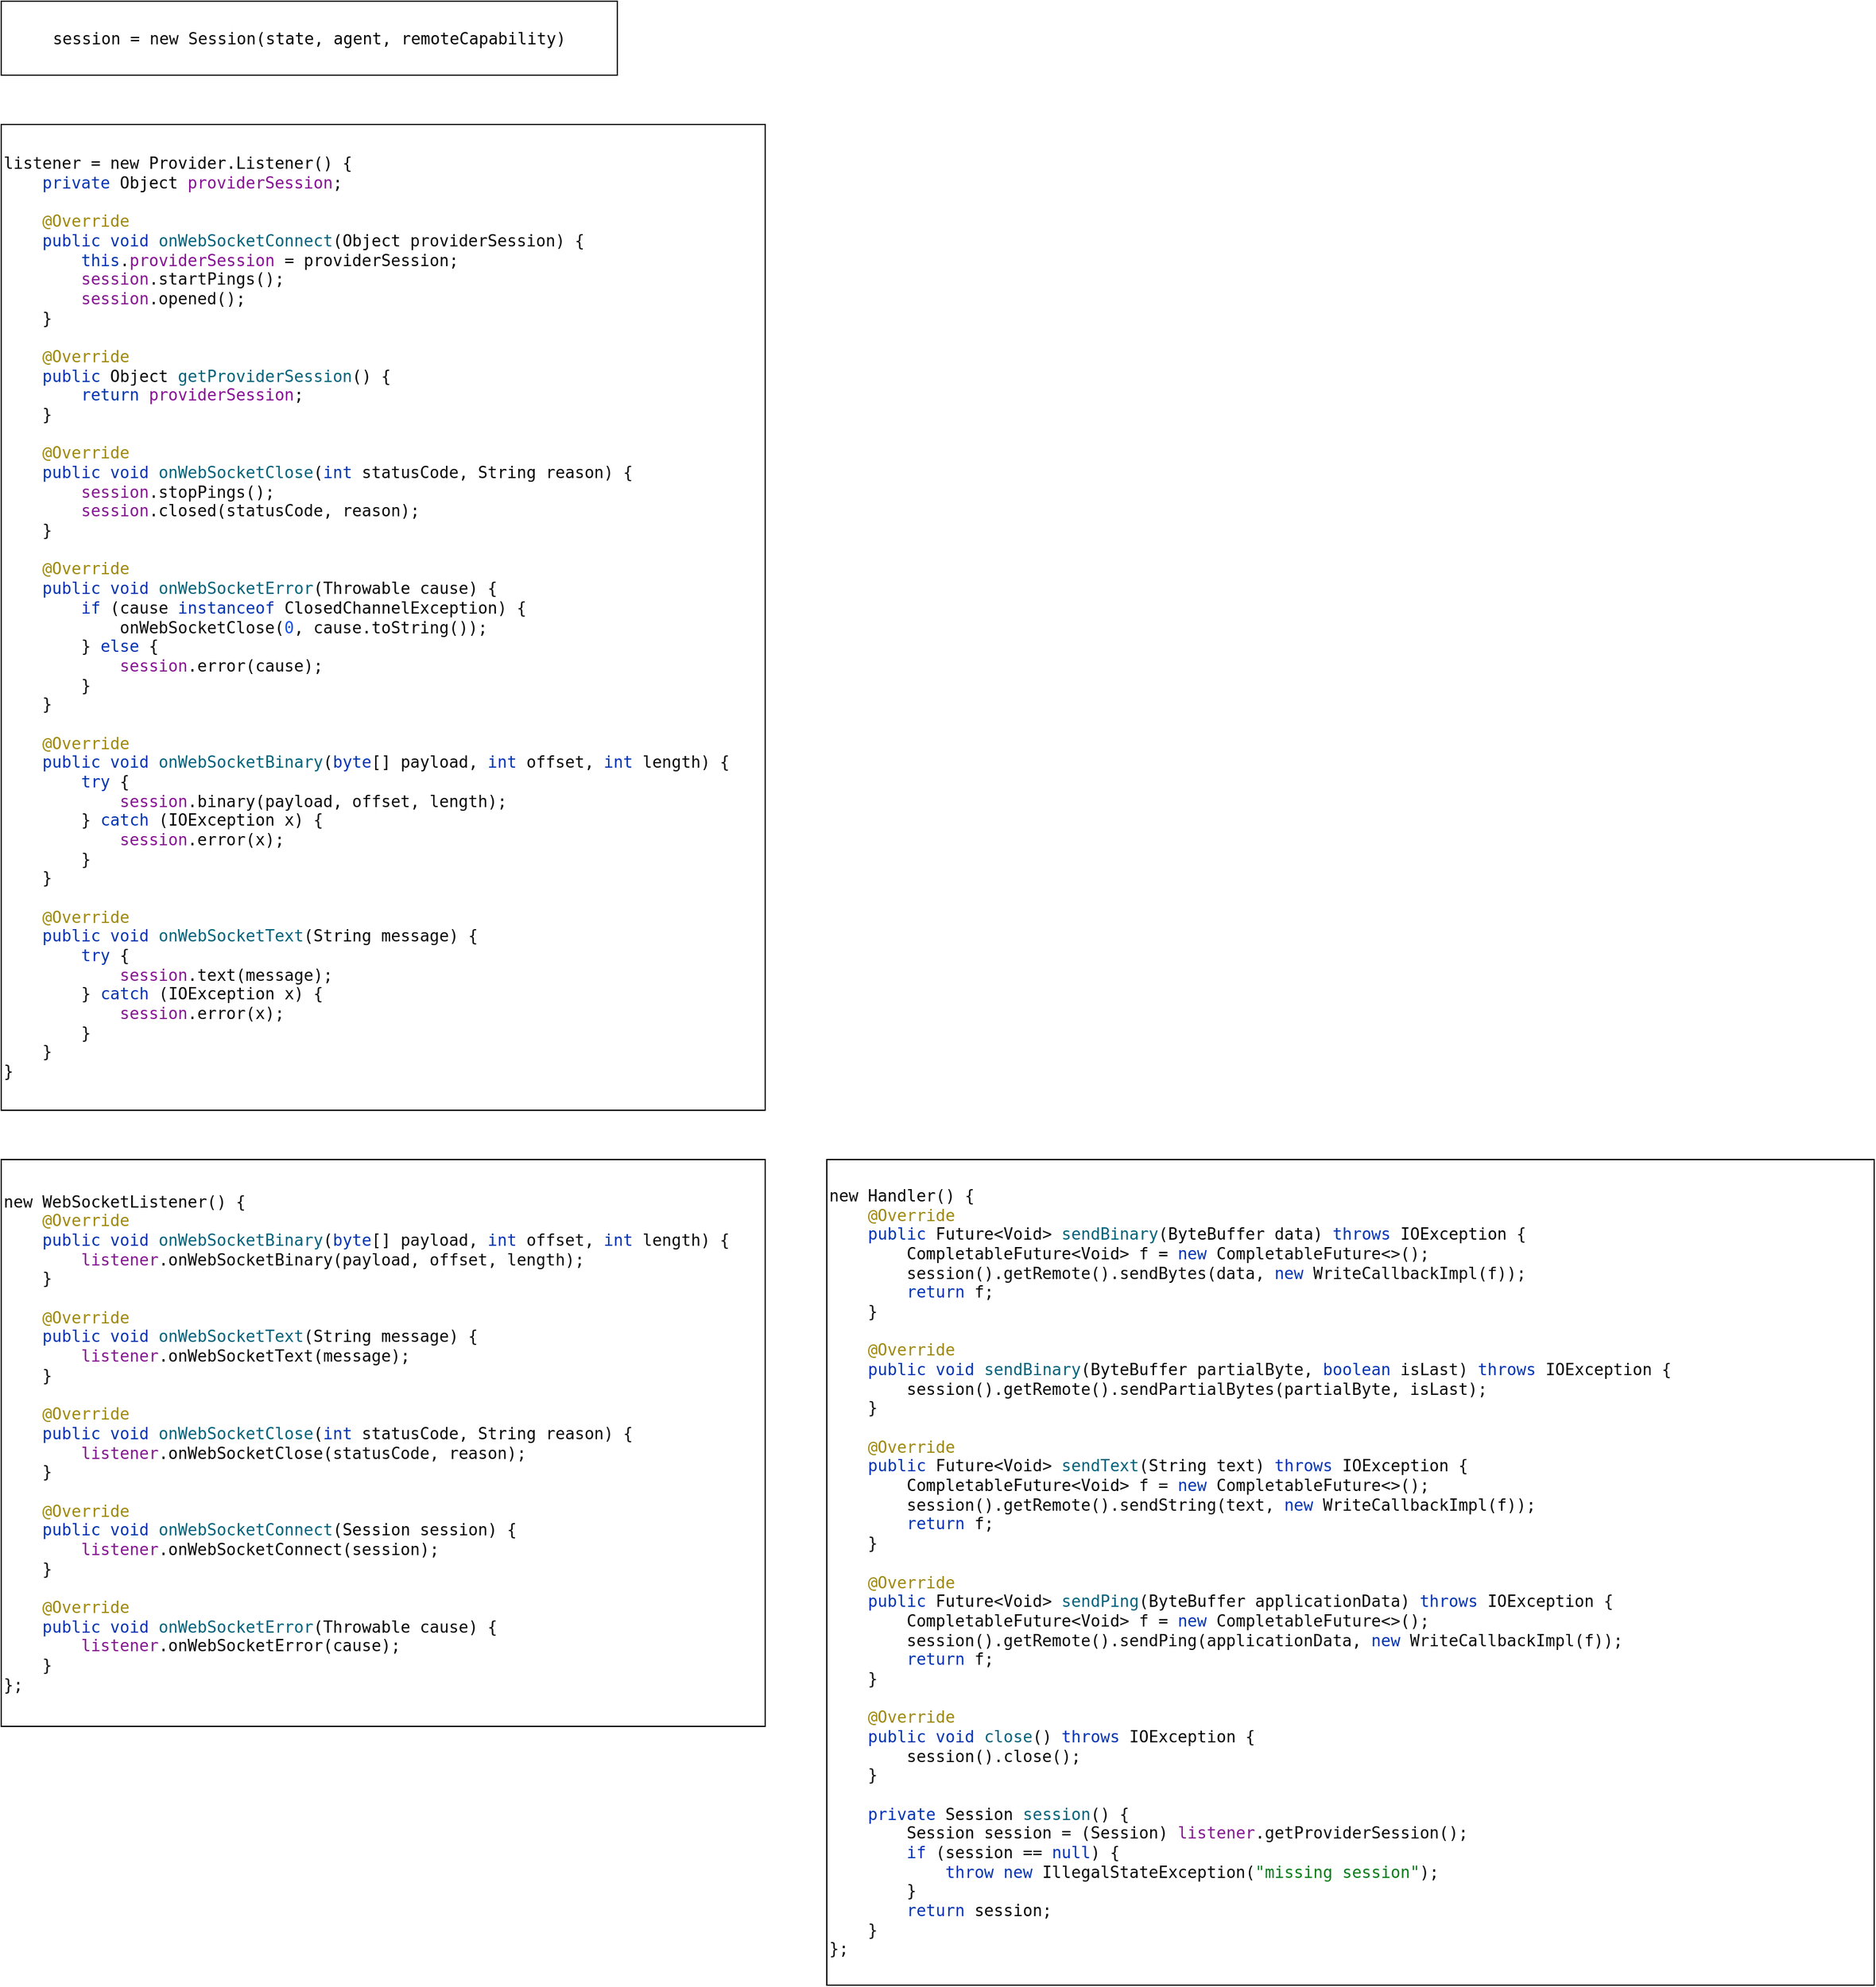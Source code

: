 <mxfile version="22.1.18" type="github">
  <diagram name="第 1 页" id="TmWcDYK_UgiakPwoPVKv">
    <mxGraphModel dx="954" dy="526" grid="1" gridSize="10" guides="1" tooltips="1" connect="1" arrows="1" fold="1" page="1" pageScale="1" pageWidth="827" pageHeight="1169" math="0" shadow="0">
      <root>
        <mxCell id="0" />
        <mxCell id="1" parent="0" />
        <mxCell id="5YAw_FNIZ0tjdUvr30zQ-1" value="&lt;pre style=&quot;background-color:#ffffff;color:#080808;font-family:&#39;JetBrains Mono&#39;,monospace;font-size:9.8pt;&quot;&gt;session = new Session(&lt;span style=&quot;color:#000000;&quot;&gt;state&lt;/span&gt;, &lt;span style=&quot;color:#000000;&quot;&gt;agent&lt;/span&gt;, &lt;span style=&quot;color:#000000;&quot;&gt;remoteCapability&lt;/span&gt;)&lt;/pre&gt;" style="rounded=0;whiteSpace=wrap;html=1;" vertex="1" parent="1">
          <mxGeometry x="120" y="140" width="500" height="60" as="geometry" />
        </mxCell>
        <mxCell id="5YAw_FNIZ0tjdUvr30zQ-2" value="&lt;pre style=&quot;background-color:#ffffff;color:#080808;font-family:&#39;JetBrains Mono&#39;,monospace;font-size:9.8pt;&quot;&gt;listener = new &lt;span style=&quot;color:#000000;&quot;&gt;Provider&lt;/span&gt;.&lt;span style=&quot;color:#000000;&quot;&gt;Listener&lt;/span&gt;() {&lt;br&gt;    &lt;span style=&quot;color:#0033b3;&quot;&gt;private &lt;/span&gt;&lt;span style=&quot;color:#000000;&quot;&gt;Object &lt;/span&gt;&lt;span style=&quot;color:#871094;&quot;&gt;providerSession&lt;/span&gt;;&lt;br&gt;&lt;br&gt;    &lt;span style=&quot;color:#9e880d;&quot;&gt;@Override&lt;br&gt;&lt;/span&gt;&lt;span style=&quot;color:#9e880d;&quot;&gt;    &lt;/span&gt;&lt;span style=&quot;color:#0033b3;&quot;&gt;public void &lt;/span&gt;&lt;span style=&quot;color:#00627a;&quot;&gt;onWebSocketConnect&lt;/span&gt;(&lt;span style=&quot;color:#000000;&quot;&gt;Object &lt;/span&gt;providerSession) {&lt;br&gt;        &lt;span style=&quot;color:#0033b3;&quot;&gt;this&lt;/span&gt;.&lt;span style=&quot;color:#871094;&quot;&gt;providerSession &lt;/span&gt;= providerSession;&lt;br&gt;        &lt;span style=&quot;color:#851691;&quot;&gt;session&lt;/span&gt;.startPings();&lt;br&gt;        &lt;span style=&quot;color:#851691;&quot;&gt;session&lt;/span&gt;.opened();&lt;br&gt;    }&lt;br&gt;&lt;br&gt;    &lt;span style=&quot;color:#9e880d;&quot;&gt;@Override&lt;br&gt;&lt;/span&gt;&lt;span style=&quot;color:#9e880d;&quot;&gt;    &lt;/span&gt;&lt;span style=&quot;color:#0033b3;&quot;&gt;public &lt;/span&gt;&lt;span style=&quot;color:#000000;&quot;&gt;Object &lt;/span&gt;&lt;span style=&quot;color:#00627a;&quot;&gt;getProviderSession&lt;/span&gt;() {&lt;br&gt;        &lt;span style=&quot;color:#0033b3;&quot;&gt;return &lt;/span&gt;&lt;span style=&quot;color:#871094;&quot;&gt;providerSession&lt;/span&gt;;&lt;br&gt;    }&lt;br&gt;&lt;br&gt;    &lt;span style=&quot;color:#9e880d;&quot;&gt;@Override&lt;br&gt;&lt;/span&gt;&lt;span style=&quot;color:#9e880d;&quot;&gt;    &lt;/span&gt;&lt;span style=&quot;color:#0033b3;&quot;&gt;public void &lt;/span&gt;&lt;span style=&quot;color:#00627a;&quot;&gt;onWebSocketClose&lt;/span&gt;(&lt;span style=&quot;color:#0033b3;&quot;&gt;int &lt;/span&gt;statusCode, &lt;span style=&quot;color:#000000;&quot;&gt;String &lt;/span&gt;reason) {&lt;br&gt;        &lt;span style=&quot;color:#851691;&quot;&gt;session&lt;/span&gt;.stopPings();&lt;br&gt;        &lt;span style=&quot;color:#851691;&quot;&gt;session&lt;/span&gt;.closed(statusCode, reason);&lt;br&gt;    }&lt;br&gt;&lt;br&gt;    &lt;span style=&quot;color:#9e880d;&quot;&gt;@Override&lt;br&gt;&lt;/span&gt;&lt;span style=&quot;color:#9e880d;&quot;&gt;    &lt;/span&gt;&lt;span style=&quot;color:#0033b3;&quot;&gt;public void &lt;/span&gt;&lt;span style=&quot;color:#00627a;&quot;&gt;onWebSocketError&lt;/span&gt;(&lt;span style=&quot;color:#000000;&quot;&gt;Throwable &lt;/span&gt;cause) {&lt;br&gt;        &lt;span style=&quot;color:#0033b3;&quot;&gt;if &lt;/span&gt;(cause &lt;span style=&quot;color:#0033b3;&quot;&gt;instanceof &lt;/span&gt;&lt;span style=&quot;color:#000000;&quot;&gt;ClosedChannelException&lt;/span&gt;) {&lt;br&gt;            onWebSocketClose(&lt;span style=&quot;color:#1750eb;&quot;&gt;0&lt;/span&gt;, cause.toString());&lt;br&gt;        } &lt;span style=&quot;color:#0033b3;&quot;&gt;else &lt;/span&gt;{&lt;br&gt;            &lt;span style=&quot;color:#851691;&quot;&gt;session&lt;/span&gt;.error(cause);&lt;br&gt;        }&lt;br&gt;    }&lt;br&gt;&lt;br&gt;    &lt;span style=&quot;color:#9e880d;&quot;&gt;@Override&lt;br&gt;&lt;/span&gt;&lt;span style=&quot;color:#9e880d;&quot;&gt;    &lt;/span&gt;&lt;span style=&quot;color:#0033b3;&quot;&gt;public void &lt;/span&gt;&lt;span style=&quot;color:#00627a;&quot;&gt;onWebSocketBinary&lt;/span&gt;(&lt;span style=&quot;color:#0033b3;&quot;&gt;byte&lt;/span&gt;[] payload, &lt;span style=&quot;color:#0033b3;&quot;&gt;int &lt;/span&gt;offset, &lt;span style=&quot;color:#0033b3;&quot;&gt;int &lt;/span&gt;length) {&lt;br&gt;        &lt;span style=&quot;color:#0033b3;&quot;&gt;try &lt;/span&gt;{&lt;br&gt;            &lt;span style=&quot;color:#851691;&quot;&gt;session&lt;/span&gt;.binary(payload, offset, length);&lt;br&gt;        } &lt;span style=&quot;color:#0033b3;&quot;&gt;catch &lt;/span&gt;(&lt;span style=&quot;color:#000000;&quot;&gt;IOException &lt;/span&gt;x) {&lt;br&gt;            &lt;span style=&quot;color:#851691;&quot;&gt;session&lt;/span&gt;.error(x);&lt;br&gt;        }&lt;br&gt;    }&lt;br&gt;&lt;br&gt;    &lt;span style=&quot;color:#9e880d;&quot;&gt;@Override&lt;br&gt;&lt;/span&gt;&lt;span style=&quot;color:#9e880d;&quot;&gt;    &lt;/span&gt;&lt;span style=&quot;color:#0033b3;&quot;&gt;public void &lt;/span&gt;&lt;span style=&quot;color:#00627a;&quot;&gt;onWebSocketText&lt;/span&gt;(&lt;span style=&quot;color:#000000;&quot;&gt;String &lt;/span&gt;message) {&lt;br&gt;        &lt;span style=&quot;color:#0033b3;&quot;&gt;try &lt;/span&gt;{&lt;br&gt;            &lt;span style=&quot;color:#851691;&quot;&gt;session&lt;/span&gt;.text(message);&lt;br&gt;        } &lt;span style=&quot;color:#0033b3;&quot;&gt;catch &lt;/span&gt;(&lt;span style=&quot;color:#000000;&quot;&gt;IOException &lt;/span&gt;x) {&lt;br&gt;            &lt;span style=&quot;color:#851691;&quot;&gt;session&lt;/span&gt;.error(x);&lt;br&gt;        }&lt;br&gt;    }&lt;br&gt;}&lt;/pre&gt;" style="rounded=0;whiteSpace=wrap;html=1;align=left;" vertex="1" parent="1">
          <mxGeometry x="120" y="240" width="620" height="800" as="geometry" />
        </mxCell>
        <mxCell id="5YAw_FNIZ0tjdUvr30zQ-3" value="&lt;pre style=&quot;background-color:#ffffff;color:#080808;font-family:&#39;JetBrains Mono&#39;,monospace;font-size:9.8pt;&quot;&gt;new &lt;span style=&quot;color:#000000;&quot;&gt;WebSocketListener&lt;/span&gt;() {&lt;br&gt;    &lt;span style=&quot;color:#9e880d;&quot;&gt;@Override&lt;br&gt;&lt;/span&gt;&lt;span style=&quot;color:#9e880d;&quot;&gt;    &lt;/span&gt;&lt;span style=&quot;color:#0033b3;&quot;&gt;public void &lt;/span&gt;&lt;span style=&quot;color:#00627a;&quot;&gt;onWebSocketBinary&lt;/span&gt;(&lt;span style=&quot;color:#0033b3;&quot;&gt;byte&lt;/span&gt;[] payload, &lt;span style=&quot;color:#0033b3;&quot;&gt;int &lt;/span&gt;offset, &lt;span style=&quot;color:#0033b3;&quot;&gt;int &lt;/span&gt;length) {&lt;br&gt;        &lt;span style=&quot;color:#851691;&quot;&gt;listener&lt;/span&gt;.onWebSocketBinary(payload, offset, length);&lt;br&gt;    }&lt;br&gt;&lt;br&gt;    &lt;span style=&quot;color:#9e880d;&quot;&gt;@Override&lt;br&gt;&lt;/span&gt;&lt;span style=&quot;color:#9e880d;&quot;&gt;    &lt;/span&gt;&lt;span style=&quot;color:#0033b3;&quot;&gt;public void &lt;/span&gt;&lt;span style=&quot;color:#00627a;&quot;&gt;onWebSocketText&lt;/span&gt;(&lt;span style=&quot;color:#000000;&quot;&gt;String &lt;/span&gt;message) {&lt;br&gt;        &lt;span style=&quot;color:#851691;&quot;&gt;listener&lt;/span&gt;.onWebSocketText(message);&lt;br&gt;    }&lt;br&gt;&lt;br&gt;    &lt;span style=&quot;color:#9e880d;&quot;&gt;@Override&lt;br&gt;&lt;/span&gt;&lt;span style=&quot;color:#9e880d;&quot;&gt;    &lt;/span&gt;&lt;span style=&quot;color:#0033b3;&quot;&gt;public void &lt;/span&gt;&lt;span style=&quot;color:#00627a;&quot;&gt;onWebSocketClose&lt;/span&gt;(&lt;span style=&quot;color:#0033b3;&quot;&gt;int &lt;/span&gt;statusCode, &lt;span style=&quot;color:#000000;&quot;&gt;String &lt;/span&gt;reason) {&lt;br&gt;        &lt;span style=&quot;color:#851691;&quot;&gt;listener&lt;/span&gt;.onWebSocketClose(statusCode, reason);&lt;br&gt;    }&lt;br&gt;&lt;br&gt;    &lt;span style=&quot;color:#9e880d;&quot;&gt;@Override&lt;br&gt;&lt;/span&gt;&lt;span style=&quot;color:#9e880d;&quot;&gt;    &lt;/span&gt;&lt;span style=&quot;color:#0033b3;&quot;&gt;public void &lt;/span&gt;&lt;span style=&quot;color:#00627a;&quot;&gt;onWebSocketConnect&lt;/span&gt;(&lt;span style=&quot;color:#000000;&quot;&gt;Session &lt;/span&gt;session) {&lt;br&gt;        &lt;span style=&quot;color:#851691;&quot;&gt;listener&lt;/span&gt;.onWebSocketConnect(session);&lt;br&gt;    }&lt;br&gt;&lt;br&gt;    &lt;span style=&quot;color:#9e880d;&quot;&gt;@Override&lt;br&gt;&lt;/span&gt;&lt;span style=&quot;color:#9e880d;&quot;&gt;    &lt;/span&gt;&lt;span style=&quot;color:#0033b3;&quot;&gt;public void &lt;/span&gt;&lt;span style=&quot;color:#00627a;&quot;&gt;onWebSocketError&lt;/span&gt;(&lt;span style=&quot;color:#000000;&quot;&gt;Throwable &lt;/span&gt;cause) {&lt;br&gt;        &lt;span style=&quot;color:#851691;&quot;&gt;listener&lt;/span&gt;.onWebSocketError(cause);&lt;br&gt;    }&lt;br&gt;};&lt;/pre&gt;" style="rounded=0;whiteSpace=wrap;html=1;align=left;" vertex="1" parent="1">
          <mxGeometry x="120" y="1080" width="620" height="460" as="geometry" />
        </mxCell>
        <mxCell id="5YAw_FNIZ0tjdUvr30zQ-4" value="&lt;pre style=&quot;background-color:#ffffff;color:#080808;font-family:&#39;JetBrains Mono&#39;,monospace;font-size:9.8pt;&quot;&gt;new &lt;span style=&quot;color:#000000;&quot;&gt;Handler&lt;/span&gt;() {&lt;br&gt;    &lt;span style=&quot;color:#9e880d;&quot;&gt;@Override&lt;br&gt;&lt;/span&gt;&lt;span style=&quot;color:#9e880d;&quot;&gt;    &lt;/span&gt;&lt;span style=&quot;color:#0033b3;&quot;&gt;public &lt;/span&gt;&lt;span style=&quot;color:#000000;&quot;&gt;Future&lt;/span&gt;&amp;lt;&lt;span style=&quot;color:#000000;&quot;&gt;Void&lt;/span&gt;&amp;gt; &lt;span style=&quot;color:#00627a;&quot;&gt;sendBinary&lt;/span&gt;(&lt;span style=&quot;color:#000000;&quot;&gt;ByteBuffer &lt;/span&gt;data) &lt;span style=&quot;color:#0033b3;&quot;&gt;throws &lt;/span&gt;&lt;span style=&quot;color:#000000;&quot;&gt;IOException &lt;/span&gt;{&lt;br&gt;        &lt;span style=&quot;color:#000000;&quot;&gt;CompletableFuture&lt;/span&gt;&amp;lt;&lt;span style=&quot;color:#000000;&quot;&gt;Void&lt;/span&gt;&amp;gt; &lt;span style=&quot;color:#000000;&quot;&gt;f &lt;/span&gt;= &lt;span style=&quot;color:#0033b3;&quot;&gt;new &lt;/span&gt;CompletableFuture&amp;lt;&amp;gt;();&lt;br&gt;        session().getRemote().sendBytes(data, &lt;span style=&quot;color:#0033b3;&quot;&gt;new &lt;/span&gt;WriteCallbackImpl(&lt;span style=&quot;color:#000000;&quot;&gt;f&lt;/span&gt;));&lt;br&gt;        &lt;span style=&quot;color:#0033b3;&quot;&gt;return &lt;/span&gt;&lt;span style=&quot;color:#000000;&quot;&gt;f&lt;/span&gt;;&lt;br&gt;    }&lt;br&gt;&lt;br&gt;    &lt;span style=&quot;color:#9e880d;&quot;&gt;@Override&lt;br&gt;&lt;/span&gt;&lt;span style=&quot;color:#9e880d;&quot;&gt;    &lt;/span&gt;&lt;span style=&quot;color:#0033b3;&quot;&gt;public void &lt;/span&gt;&lt;span style=&quot;color:#00627a;&quot;&gt;sendBinary&lt;/span&gt;(&lt;span style=&quot;color:#000000;&quot;&gt;ByteBuffer &lt;/span&gt;partialByte, &lt;span style=&quot;color:#0033b3;&quot;&gt;boolean &lt;/span&gt;isLast) &lt;span style=&quot;color:#0033b3;&quot;&gt;throws &lt;/span&gt;&lt;span style=&quot;color:#000000;&quot;&gt;IOException &lt;/span&gt;{&lt;br&gt;        session().getRemote().sendPartialBytes(partialByte, isLast);&lt;br&gt;    }&lt;br&gt;&lt;br&gt;    &lt;span style=&quot;color:#9e880d;&quot;&gt;@Override&lt;br&gt;&lt;/span&gt;&lt;span style=&quot;color:#9e880d;&quot;&gt;    &lt;/span&gt;&lt;span style=&quot;color:#0033b3;&quot;&gt;public &lt;/span&gt;&lt;span style=&quot;color:#000000;&quot;&gt;Future&lt;/span&gt;&amp;lt;&lt;span style=&quot;color:#000000;&quot;&gt;Void&lt;/span&gt;&amp;gt; &lt;span style=&quot;color:#00627a;&quot;&gt;sendText&lt;/span&gt;(&lt;span style=&quot;color:#000000;&quot;&gt;String &lt;/span&gt;text) &lt;span style=&quot;color:#0033b3;&quot;&gt;throws &lt;/span&gt;&lt;span style=&quot;color:#000000;&quot;&gt;IOException &lt;/span&gt;{&lt;br&gt;        &lt;span style=&quot;color:#000000;&quot;&gt;CompletableFuture&lt;/span&gt;&amp;lt;&lt;span style=&quot;color:#000000;&quot;&gt;Void&lt;/span&gt;&amp;gt; &lt;span style=&quot;color:#000000;&quot;&gt;f &lt;/span&gt;= &lt;span style=&quot;color:#0033b3;&quot;&gt;new &lt;/span&gt;CompletableFuture&amp;lt;&amp;gt;();&lt;br&gt;        session().getRemote().sendString(text, &lt;span style=&quot;color:#0033b3;&quot;&gt;new &lt;/span&gt;WriteCallbackImpl(&lt;span style=&quot;color:#000000;&quot;&gt;f&lt;/span&gt;));&lt;br&gt;        &lt;span style=&quot;color:#0033b3;&quot;&gt;return &lt;/span&gt;&lt;span style=&quot;color:#000000;&quot;&gt;f&lt;/span&gt;;&lt;br&gt;    }&lt;br&gt;&lt;br&gt;    &lt;span style=&quot;color:#9e880d;&quot;&gt;@Override&lt;br&gt;&lt;/span&gt;&lt;span style=&quot;color:#9e880d;&quot;&gt;    &lt;/span&gt;&lt;span style=&quot;color:#0033b3;&quot;&gt;public &lt;/span&gt;&lt;span style=&quot;color:#000000;&quot;&gt;Future&lt;/span&gt;&amp;lt;&lt;span style=&quot;color:#000000;&quot;&gt;Void&lt;/span&gt;&amp;gt; &lt;span style=&quot;color:#00627a;&quot;&gt;sendPing&lt;/span&gt;(&lt;span style=&quot;color:#000000;&quot;&gt;ByteBuffer &lt;/span&gt;applicationData) &lt;span style=&quot;color:#0033b3;&quot;&gt;throws &lt;/span&gt;&lt;span style=&quot;color:#000000;&quot;&gt;IOException &lt;/span&gt;{&lt;br&gt;        &lt;span style=&quot;color:#000000;&quot;&gt;CompletableFuture&lt;/span&gt;&amp;lt;&lt;span style=&quot;color:#000000;&quot;&gt;Void&lt;/span&gt;&amp;gt; &lt;span style=&quot;color:#000000;&quot;&gt;f &lt;/span&gt;= &lt;span style=&quot;color:#0033b3;&quot;&gt;new &lt;/span&gt;CompletableFuture&amp;lt;&amp;gt;();&lt;br&gt;        session().getRemote().sendPing(applicationData, &lt;span style=&quot;color:#0033b3;&quot;&gt;new &lt;/span&gt;WriteCallbackImpl(&lt;span style=&quot;color:#000000;&quot;&gt;f&lt;/span&gt;));&lt;br&gt;        &lt;span style=&quot;color:#0033b3;&quot;&gt;return &lt;/span&gt;&lt;span style=&quot;color:#000000;&quot;&gt;f&lt;/span&gt;;&lt;br&gt;    }&lt;br&gt;&lt;br&gt;    &lt;span style=&quot;color:#9e880d;&quot;&gt;@Override&lt;br&gt;&lt;/span&gt;&lt;span style=&quot;color:#9e880d;&quot;&gt;    &lt;/span&gt;&lt;span style=&quot;color:#0033b3;&quot;&gt;public void &lt;/span&gt;&lt;span style=&quot;color:#00627a;&quot;&gt;close&lt;/span&gt;() &lt;span style=&quot;color:#0033b3;&quot;&gt;throws &lt;/span&gt;&lt;span style=&quot;color:#000000;&quot;&gt;IOException &lt;/span&gt;{&lt;br&gt;        session().close();&lt;br&gt;    }&lt;br&gt;&lt;br&gt;    &lt;span style=&quot;color:#0033b3;&quot;&gt;private &lt;/span&gt;&lt;span style=&quot;color:#000000;&quot;&gt;Session &lt;/span&gt;&lt;span style=&quot;color:#00627a;&quot;&gt;session&lt;/span&gt;() {&lt;br&gt;        &lt;span style=&quot;color:#000000;&quot;&gt;Session session &lt;/span&gt;= (&lt;span style=&quot;color:#000000;&quot;&gt;Session&lt;/span&gt;) &lt;span style=&quot;color:#851691;&quot;&gt;listener&lt;/span&gt;.getProviderSession();&lt;br&gt;        &lt;span style=&quot;color:#0033b3;&quot;&gt;if &lt;/span&gt;(&lt;span style=&quot;color:#000000;&quot;&gt;session &lt;/span&gt;== &lt;span style=&quot;color:#0033b3;&quot;&gt;null&lt;/span&gt;) {&lt;br&gt;            &lt;span style=&quot;color:#0033b3;&quot;&gt;throw new &lt;/span&gt;IllegalStateException(&lt;span style=&quot;color:#067d17;&quot;&gt;&quot;missing session&quot;&lt;/span&gt;);&lt;br&gt;        }&lt;br&gt;        &lt;span style=&quot;color:#0033b3;&quot;&gt;return &lt;/span&gt;&lt;span style=&quot;color:#000000;&quot;&gt;session&lt;/span&gt;;&lt;br&gt;    }&lt;br&gt;};&lt;/pre&gt;" style="rounded=0;whiteSpace=wrap;html=1;align=left;" vertex="1" parent="1">
          <mxGeometry x="790" y="1080" width="850" height="670" as="geometry" />
        </mxCell>
      </root>
    </mxGraphModel>
  </diagram>
</mxfile>
